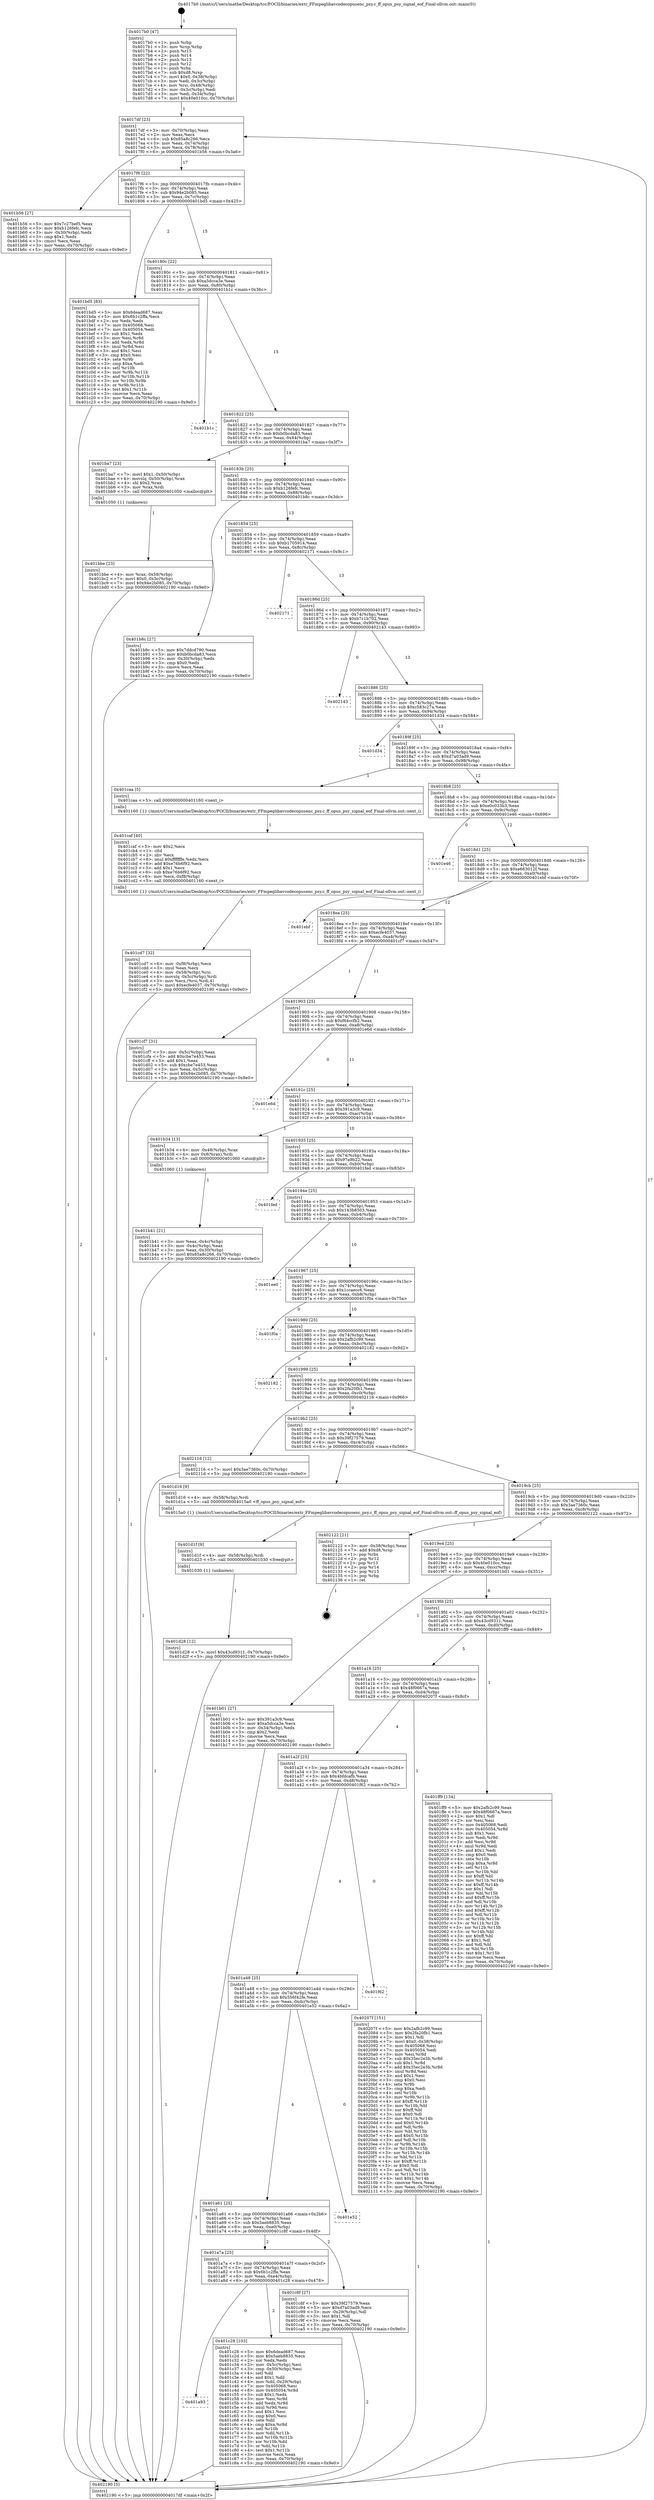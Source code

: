 digraph "0x4017b0" {
  label = "0x4017b0 (/mnt/c/Users/mathe/Desktop/tcc/POCII/binaries/extr_FFmpeglibavcodecopusenc_psy.c_ff_opus_psy_signal_eof_Final-ollvm.out::main(0))"
  labelloc = "t"
  node[shape=record]

  Entry [label="",width=0.3,height=0.3,shape=circle,fillcolor=black,style=filled]
  "0x4017df" [label="{
     0x4017df [23]\l
     | [instrs]\l
     &nbsp;&nbsp;0x4017df \<+3\>: mov -0x70(%rbp),%eax\l
     &nbsp;&nbsp;0x4017e2 \<+2\>: mov %eax,%ecx\l
     &nbsp;&nbsp;0x4017e4 \<+6\>: sub $0x85a8c266,%ecx\l
     &nbsp;&nbsp;0x4017ea \<+3\>: mov %eax,-0x74(%rbp)\l
     &nbsp;&nbsp;0x4017ed \<+3\>: mov %ecx,-0x78(%rbp)\l
     &nbsp;&nbsp;0x4017f0 \<+6\>: je 0000000000401b56 \<main+0x3a6\>\l
  }"]
  "0x401b56" [label="{
     0x401b56 [27]\l
     | [instrs]\l
     &nbsp;&nbsp;0x401b56 \<+5\>: mov $0x7c27bef5,%eax\l
     &nbsp;&nbsp;0x401b5b \<+5\>: mov $0xb126fefc,%ecx\l
     &nbsp;&nbsp;0x401b60 \<+3\>: mov -0x30(%rbp),%edx\l
     &nbsp;&nbsp;0x401b63 \<+3\>: cmp $0x1,%edx\l
     &nbsp;&nbsp;0x401b66 \<+3\>: cmovl %ecx,%eax\l
     &nbsp;&nbsp;0x401b69 \<+3\>: mov %eax,-0x70(%rbp)\l
     &nbsp;&nbsp;0x401b6c \<+5\>: jmp 0000000000402190 \<main+0x9e0\>\l
  }"]
  "0x4017f6" [label="{
     0x4017f6 [22]\l
     | [instrs]\l
     &nbsp;&nbsp;0x4017f6 \<+5\>: jmp 00000000004017fb \<main+0x4b\>\l
     &nbsp;&nbsp;0x4017fb \<+3\>: mov -0x74(%rbp),%eax\l
     &nbsp;&nbsp;0x4017fe \<+5\>: sub $0x94e2b085,%eax\l
     &nbsp;&nbsp;0x401803 \<+3\>: mov %eax,-0x7c(%rbp)\l
     &nbsp;&nbsp;0x401806 \<+6\>: je 0000000000401bd5 \<main+0x425\>\l
  }"]
  Exit [label="",width=0.3,height=0.3,shape=circle,fillcolor=black,style=filled,peripheries=2]
  "0x401bd5" [label="{
     0x401bd5 [83]\l
     | [instrs]\l
     &nbsp;&nbsp;0x401bd5 \<+5\>: mov $0x6dead687,%eax\l
     &nbsp;&nbsp;0x401bda \<+5\>: mov $0x6b1c2ffa,%ecx\l
     &nbsp;&nbsp;0x401bdf \<+2\>: xor %edx,%edx\l
     &nbsp;&nbsp;0x401be1 \<+7\>: mov 0x405068,%esi\l
     &nbsp;&nbsp;0x401be8 \<+7\>: mov 0x405054,%edi\l
     &nbsp;&nbsp;0x401bef \<+3\>: sub $0x1,%edx\l
     &nbsp;&nbsp;0x401bf2 \<+3\>: mov %esi,%r8d\l
     &nbsp;&nbsp;0x401bf5 \<+3\>: add %edx,%r8d\l
     &nbsp;&nbsp;0x401bf8 \<+4\>: imul %r8d,%esi\l
     &nbsp;&nbsp;0x401bfc \<+3\>: and $0x1,%esi\l
     &nbsp;&nbsp;0x401bff \<+3\>: cmp $0x0,%esi\l
     &nbsp;&nbsp;0x401c02 \<+4\>: sete %r9b\l
     &nbsp;&nbsp;0x401c06 \<+3\>: cmp $0xa,%edi\l
     &nbsp;&nbsp;0x401c09 \<+4\>: setl %r10b\l
     &nbsp;&nbsp;0x401c0d \<+3\>: mov %r9b,%r11b\l
     &nbsp;&nbsp;0x401c10 \<+3\>: and %r10b,%r11b\l
     &nbsp;&nbsp;0x401c13 \<+3\>: xor %r10b,%r9b\l
     &nbsp;&nbsp;0x401c16 \<+3\>: or %r9b,%r11b\l
     &nbsp;&nbsp;0x401c19 \<+4\>: test $0x1,%r11b\l
     &nbsp;&nbsp;0x401c1d \<+3\>: cmovne %ecx,%eax\l
     &nbsp;&nbsp;0x401c20 \<+3\>: mov %eax,-0x70(%rbp)\l
     &nbsp;&nbsp;0x401c23 \<+5\>: jmp 0000000000402190 \<main+0x9e0\>\l
  }"]
  "0x40180c" [label="{
     0x40180c [22]\l
     | [instrs]\l
     &nbsp;&nbsp;0x40180c \<+5\>: jmp 0000000000401811 \<main+0x61\>\l
     &nbsp;&nbsp;0x401811 \<+3\>: mov -0x74(%rbp),%eax\l
     &nbsp;&nbsp;0x401814 \<+5\>: sub $0xa5dcca3e,%eax\l
     &nbsp;&nbsp;0x401819 \<+3\>: mov %eax,-0x80(%rbp)\l
     &nbsp;&nbsp;0x40181c \<+6\>: je 0000000000401b1c \<main+0x36c\>\l
  }"]
  "0x401d28" [label="{
     0x401d28 [12]\l
     | [instrs]\l
     &nbsp;&nbsp;0x401d28 \<+7\>: movl $0x43cd9311,-0x70(%rbp)\l
     &nbsp;&nbsp;0x401d2f \<+5\>: jmp 0000000000402190 \<main+0x9e0\>\l
  }"]
  "0x401b1c" [label="{
     0x401b1c\l
  }", style=dashed]
  "0x401822" [label="{
     0x401822 [25]\l
     | [instrs]\l
     &nbsp;&nbsp;0x401822 \<+5\>: jmp 0000000000401827 \<main+0x77\>\l
     &nbsp;&nbsp;0x401827 \<+3\>: mov -0x74(%rbp),%eax\l
     &nbsp;&nbsp;0x40182a \<+5\>: sub $0xb0bcda83,%eax\l
     &nbsp;&nbsp;0x40182f \<+6\>: mov %eax,-0x84(%rbp)\l
     &nbsp;&nbsp;0x401835 \<+6\>: je 0000000000401ba7 \<main+0x3f7\>\l
  }"]
  "0x401d1f" [label="{
     0x401d1f [9]\l
     | [instrs]\l
     &nbsp;&nbsp;0x401d1f \<+4\>: mov -0x58(%rbp),%rdi\l
     &nbsp;&nbsp;0x401d23 \<+5\>: call 0000000000401030 \<free@plt\>\l
     | [calls]\l
     &nbsp;&nbsp;0x401030 \{1\} (unknown)\l
  }"]
  "0x401ba7" [label="{
     0x401ba7 [23]\l
     | [instrs]\l
     &nbsp;&nbsp;0x401ba7 \<+7\>: movl $0x1,-0x50(%rbp)\l
     &nbsp;&nbsp;0x401bae \<+4\>: movslq -0x50(%rbp),%rax\l
     &nbsp;&nbsp;0x401bb2 \<+4\>: shl $0x2,%rax\l
     &nbsp;&nbsp;0x401bb6 \<+3\>: mov %rax,%rdi\l
     &nbsp;&nbsp;0x401bb9 \<+5\>: call 0000000000401050 \<malloc@plt\>\l
     | [calls]\l
     &nbsp;&nbsp;0x401050 \{1\} (unknown)\l
  }"]
  "0x40183b" [label="{
     0x40183b [25]\l
     | [instrs]\l
     &nbsp;&nbsp;0x40183b \<+5\>: jmp 0000000000401840 \<main+0x90\>\l
     &nbsp;&nbsp;0x401840 \<+3\>: mov -0x74(%rbp),%eax\l
     &nbsp;&nbsp;0x401843 \<+5\>: sub $0xb126fefc,%eax\l
     &nbsp;&nbsp;0x401848 \<+6\>: mov %eax,-0x88(%rbp)\l
     &nbsp;&nbsp;0x40184e \<+6\>: je 0000000000401b8c \<main+0x3dc\>\l
  }"]
  "0x401cd7" [label="{
     0x401cd7 [32]\l
     | [instrs]\l
     &nbsp;&nbsp;0x401cd7 \<+6\>: mov -0xf8(%rbp),%ecx\l
     &nbsp;&nbsp;0x401cdd \<+3\>: imul %eax,%ecx\l
     &nbsp;&nbsp;0x401ce0 \<+4\>: mov -0x58(%rbp),%rsi\l
     &nbsp;&nbsp;0x401ce4 \<+4\>: movslq -0x5c(%rbp),%rdi\l
     &nbsp;&nbsp;0x401ce8 \<+3\>: mov %ecx,(%rsi,%rdi,4)\l
     &nbsp;&nbsp;0x401ceb \<+7\>: movl $0xecfe4037,-0x70(%rbp)\l
     &nbsp;&nbsp;0x401cf2 \<+5\>: jmp 0000000000402190 \<main+0x9e0\>\l
  }"]
  "0x401b8c" [label="{
     0x401b8c [27]\l
     | [instrs]\l
     &nbsp;&nbsp;0x401b8c \<+5\>: mov $0x7ddcd790,%eax\l
     &nbsp;&nbsp;0x401b91 \<+5\>: mov $0xb0bcda83,%ecx\l
     &nbsp;&nbsp;0x401b96 \<+3\>: mov -0x30(%rbp),%edx\l
     &nbsp;&nbsp;0x401b99 \<+3\>: cmp $0x0,%edx\l
     &nbsp;&nbsp;0x401b9c \<+3\>: cmove %ecx,%eax\l
     &nbsp;&nbsp;0x401b9f \<+3\>: mov %eax,-0x70(%rbp)\l
     &nbsp;&nbsp;0x401ba2 \<+5\>: jmp 0000000000402190 \<main+0x9e0\>\l
  }"]
  "0x401854" [label="{
     0x401854 [25]\l
     | [instrs]\l
     &nbsp;&nbsp;0x401854 \<+5\>: jmp 0000000000401859 \<main+0xa9\>\l
     &nbsp;&nbsp;0x401859 \<+3\>: mov -0x74(%rbp),%eax\l
     &nbsp;&nbsp;0x40185c \<+5\>: sub $0xb1705914,%eax\l
     &nbsp;&nbsp;0x401861 \<+6\>: mov %eax,-0x8c(%rbp)\l
     &nbsp;&nbsp;0x401867 \<+6\>: je 0000000000402171 \<main+0x9c1\>\l
  }"]
  "0x401caf" [label="{
     0x401caf [40]\l
     | [instrs]\l
     &nbsp;&nbsp;0x401caf \<+5\>: mov $0x2,%ecx\l
     &nbsp;&nbsp;0x401cb4 \<+1\>: cltd\l
     &nbsp;&nbsp;0x401cb5 \<+2\>: idiv %ecx\l
     &nbsp;&nbsp;0x401cb7 \<+6\>: imul $0xfffffffe,%edx,%ecx\l
     &nbsp;&nbsp;0x401cbd \<+6\>: add $0xe76b6f92,%ecx\l
     &nbsp;&nbsp;0x401cc3 \<+3\>: add $0x1,%ecx\l
     &nbsp;&nbsp;0x401cc6 \<+6\>: sub $0xe76b6f92,%ecx\l
     &nbsp;&nbsp;0x401ccc \<+6\>: mov %ecx,-0xf8(%rbp)\l
     &nbsp;&nbsp;0x401cd2 \<+5\>: call 0000000000401160 \<next_i\>\l
     | [calls]\l
     &nbsp;&nbsp;0x401160 \{1\} (/mnt/c/Users/mathe/Desktop/tcc/POCII/binaries/extr_FFmpeglibavcodecopusenc_psy.c_ff_opus_psy_signal_eof_Final-ollvm.out::next_i)\l
  }"]
  "0x402171" [label="{
     0x402171\l
  }", style=dashed]
  "0x40186d" [label="{
     0x40186d [25]\l
     | [instrs]\l
     &nbsp;&nbsp;0x40186d \<+5\>: jmp 0000000000401872 \<main+0xc2\>\l
     &nbsp;&nbsp;0x401872 \<+3\>: mov -0x74(%rbp),%eax\l
     &nbsp;&nbsp;0x401875 \<+5\>: sub $0xb7c1b702,%eax\l
     &nbsp;&nbsp;0x40187a \<+6\>: mov %eax,-0x90(%rbp)\l
     &nbsp;&nbsp;0x401880 \<+6\>: je 0000000000402143 \<main+0x993\>\l
  }"]
  "0x401a93" [label="{
     0x401a93\l
  }", style=dashed]
  "0x402143" [label="{
     0x402143\l
  }", style=dashed]
  "0x401886" [label="{
     0x401886 [25]\l
     | [instrs]\l
     &nbsp;&nbsp;0x401886 \<+5\>: jmp 000000000040188b \<main+0xdb\>\l
     &nbsp;&nbsp;0x40188b \<+3\>: mov -0x74(%rbp),%eax\l
     &nbsp;&nbsp;0x40188e \<+5\>: sub $0xc583c27a,%eax\l
     &nbsp;&nbsp;0x401893 \<+6\>: mov %eax,-0x94(%rbp)\l
     &nbsp;&nbsp;0x401899 \<+6\>: je 0000000000401d34 \<main+0x584\>\l
  }"]
  "0x401c28" [label="{
     0x401c28 [103]\l
     | [instrs]\l
     &nbsp;&nbsp;0x401c28 \<+5\>: mov $0x6dead687,%eax\l
     &nbsp;&nbsp;0x401c2d \<+5\>: mov $0x5aeb8835,%ecx\l
     &nbsp;&nbsp;0x401c32 \<+2\>: xor %edx,%edx\l
     &nbsp;&nbsp;0x401c34 \<+3\>: mov -0x5c(%rbp),%esi\l
     &nbsp;&nbsp;0x401c37 \<+3\>: cmp -0x50(%rbp),%esi\l
     &nbsp;&nbsp;0x401c3a \<+4\>: setl %dil\l
     &nbsp;&nbsp;0x401c3e \<+4\>: and $0x1,%dil\l
     &nbsp;&nbsp;0x401c42 \<+4\>: mov %dil,-0x29(%rbp)\l
     &nbsp;&nbsp;0x401c46 \<+7\>: mov 0x405068,%esi\l
     &nbsp;&nbsp;0x401c4d \<+8\>: mov 0x405054,%r8d\l
     &nbsp;&nbsp;0x401c55 \<+3\>: sub $0x1,%edx\l
     &nbsp;&nbsp;0x401c58 \<+3\>: mov %esi,%r9d\l
     &nbsp;&nbsp;0x401c5b \<+3\>: add %edx,%r9d\l
     &nbsp;&nbsp;0x401c5e \<+4\>: imul %r9d,%esi\l
     &nbsp;&nbsp;0x401c62 \<+3\>: and $0x1,%esi\l
     &nbsp;&nbsp;0x401c65 \<+3\>: cmp $0x0,%esi\l
     &nbsp;&nbsp;0x401c68 \<+4\>: sete %dil\l
     &nbsp;&nbsp;0x401c6c \<+4\>: cmp $0xa,%r8d\l
     &nbsp;&nbsp;0x401c70 \<+4\>: setl %r10b\l
     &nbsp;&nbsp;0x401c74 \<+3\>: mov %dil,%r11b\l
     &nbsp;&nbsp;0x401c77 \<+3\>: and %r10b,%r11b\l
     &nbsp;&nbsp;0x401c7a \<+3\>: xor %r10b,%dil\l
     &nbsp;&nbsp;0x401c7d \<+3\>: or %dil,%r11b\l
     &nbsp;&nbsp;0x401c80 \<+4\>: test $0x1,%r11b\l
     &nbsp;&nbsp;0x401c84 \<+3\>: cmovne %ecx,%eax\l
     &nbsp;&nbsp;0x401c87 \<+3\>: mov %eax,-0x70(%rbp)\l
     &nbsp;&nbsp;0x401c8a \<+5\>: jmp 0000000000402190 \<main+0x9e0\>\l
  }"]
  "0x401d34" [label="{
     0x401d34\l
  }", style=dashed]
  "0x40189f" [label="{
     0x40189f [25]\l
     | [instrs]\l
     &nbsp;&nbsp;0x40189f \<+5\>: jmp 00000000004018a4 \<main+0xf4\>\l
     &nbsp;&nbsp;0x4018a4 \<+3\>: mov -0x74(%rbp),%eax\l
     &nbsp;&nbsp;0x4018a7 \<+5\>: sub $0xd7a03ad9,%eax\l
     &nbsp;&nbsp;0x4018ac \<+6\>: mov %eax,-0x98(%rbp)\l
     &nbsp;&nbsp;0x4018b2 \<+6\>: je 0000000000401caa \<main+0x4fa\>\l
  }"]
  "0x401a7a" [label="{
     0x401a7a [25]\l
     | [instrs]\l
     &nbsp;&nbsp;0x401a7a \<+5\>: jmp 0000000000401a7f \<main+0x2cf\>\l
     &nbsp;&nbsp;0x401a7f \<+3\>: mov -0x74(%rbp),%eax\l
     &nbsp;&nbsp;0x401a82 \<+5\>: sub $0x6b1c2ffa,%eax\l
     &nbsp;&nbsp;0x401a87 \<+6\>: mov %eax,-0xe4(%rbp)\l
     &nbsp;&nbsp;0x401a8d \<+6\>: je 0000000000401c28 \<main+0x478\>\l
  }"]
  "0x401caa" [label="{
     0x401caa [5]\l
     | [instrs]\l
     &nbsp;&nbsp;0x401caa \<+5\>: call 0000000000401160 \<next_i\>\l
     | [calls]\l
     &nbsp;&nbsp;0x401160 \{1\} (/mnt/c/Users/mathe/Desktop/tcc/POCII/binaries/extr_FFmpeglibavcodecopusenc_psy.c_ff_opus_psy_signal_eof_Final-ollvm.out::next_i)\l
  }"]
  "0x4018b8" [label="{
     0x4018b8 [25]\l
     | [instrs]\l
     &nbsp;&nbsp;0x4018b8 \<+5\>: jmp 00000000004018bd \<main+0x10d\>\l
     &nbsp;&nbsp;0x4018bd \<+3\>: mov -0x74(%rbp),%eax\l
     &nbsp;&nbsp;0x4018c0 \<+5\>: sub $0xe0c033b3,%eax\l
     &nbsp;&nbsp;0x4018c5 \<+6\>: mov %eax,-0x9c(%rbp)\l
     &nbsp;&nbsp;0x4018cb \<+6\>: je 0000000000401e46 \<main+0x696\>\l
  }"]
  "0x401c8f" [label="{
     0x401c8f [27]\l
     | [instrs]\l
     &nbsp;&nbsp;0x401c8f \<+5\>: mov $0x39f27579,%eax\l
     &nbsp;&nbsp;0x401c94 \<+5\>: mov $0xd7a03ad9,%ecx\l
     &nbsp;&nbsp;0x401c99 \<+3\>: mov -0x29(%rbp),%dl\l
     &nbsp;&nbsp;0x401c9c \<+3\>: test $0x1,%dl\l
     &nbsp;&nbsp;0x401c9f \<+3\>: cmovne %ecx,%eax\l
     &nbsp;&nbsp;0x401ca2 \<+3\>: mov %eax,-0x70(%rbp)\l
     &nbsp;&nbsp;0x401ca5 \<+5\>: jmp 0000000000402190 \<main+0x9e0\>\l
  }"]
  "0x401e46" [label="{
     0x401e46\l
  }", style=dashed]
  "0x4018d1" [label="{
     0x4018d1 [25]\l
     | [instrs]\l
     &nbsp;&nbsp;0x4018d1 \<+5\>: jmp 00000000004018d6 \<main+0x126\>\l
     &nbsp;&nbsp;0x4018d6 \<+3\>: mov -0x74(%rbp),%eax\l
     &nbsp;&nbsp;0x4018d9 \<+5\>: sub $0xe663012f,%eax\l
     &nbsp;&nbsp;0x4018de \<+6\>: mov %eax,-0xa0(%rbp)\l
     &nbsp;&nbsp;0x4018e4 \<+6\>: je 0000000000401ebf \<main+0x70f\>\l
  }"]
  "0x401a61" [label="{
     0x401a61 [25]\l
     | [instrs]\l
     &nbsp;&nbsp;0x401a61 \<+5\>: jmp 0000000000401a66 \<main+0x2b6\>\l
     &nbsp;&nbsp;0x401a66 \<+3\>: mov -0x74(%rbp),%eax\l
     &nbsp;&nbsp;0x401a69 \<+5\>: sub $0x5aeb8835,%eax\l
     &nbsp;&nbsp;0x401a6e \<+6\>: mov %eax,-0xe0(%rbp)\l
     &nbsp;&nbsp;0x401a74 \<+6\>: je 0000000000401c8f \<main+0x4df\>\l
  }"]
  "0x401ebf" [label="{
     0x401ebf\l
  }", style=dashed]
  "0x4018ea" [label="{
     0x4018ea [25]\l
     | [instrs]\l
     &nbsp;&nbsp;0x4018ea \<+5\>: jmp 00000000004018ef \<main+0x13f\>\l
     &nbsp;&nbsp;0x4018ef \<+3\>: mov -0x74(%rbp),%eax\l
     &nbsp;&nbsp;0x4018f2 \<+5\>: sub $0xecfe4037,%eax\l
     &nbsp;&nbsp;0x4018f7 \<+6\>: mov %eax,-0xa4(%rbp)\l
     &nbsp;&nbsp;0x4018fd \<+6\>: je 0000000000401cf7 \<main+0x547\>\l
  }"]
  "0x401e52" [label="{
     0x401e52\l
  }", style=dashed]
  "0x401cf7" [label="{
     0x401cf7 [31]\l
     | [instrs]\l
     &nbsp;&nbsp;0x401cf7 \<+3\>: mov -0x5c(%rbp),%eax\l
     &nbsp;&nbsp;0x401cfa \<+5\>: add $0xcbe7e453,%eax\l
     &nbsp;&nbsp;0x401cff \<+3\>: add $0x1,%eax\l
     &nbsp;&nbsp;0x401d02 \<+5\>: sub $0xcbe7e453,%eax\l
     &nbsp;&nbsp;0x401d07 \<+3\>: mov %eax,-0x5c(%rbp)\l
     &nbsp;&nbsp;0x401d0a \<+7\>: movl $0x94e2b085,-0x70(%rbp)\l
     &nbsp;&nbsp;0x401d11 \<+5\>: jmp 0000000000402190 \<main+0x9e0\>\l
  }"]
  "0x401903" [label="{
     0x401903 [25]\l
     | [instrs]\l
     &nbsp;&nbsp;0x401903 \<+5\>: jmp 0000000000401908 \<main+0x158\>\l
     &nbsp;&nbsp;0x401908 \<+3\>: mov -0x74(%rbp),%eax\l
     &nbsp;&nbsp;0x40190b \<+5\>: sub $0xf64ccfb2,%eax\l
     &nbsp;&nbsp;0x401910 \<+6\>: mov %eax,-0xa8(%rbp)\l
     &nbsp;&nbsp;0x401916 \<+6\>: je 0000000000401e6d \<main+0x6bd\>\l
  }"]
  "0x401a48" [label="{
     0x401a48 [25]\l
     | [instrs]\l
     &nbsp;&nbsp;0x401a48 \<+5\>: jmp 0000000000401a4d \<main+0x29d\>\l
     &nbsp;&nbsp;0x401a4d \<+3\>: mov -0x74(%rbp),%eax\l
     &nbsp;&nbsp;0x401a50 \<+5\>: sub $0x556f42fe,%eax\l
     &nbsp;&nbsp;0x401a55 \<+6\>: mov %eax,-0xdc(%rbp)\l
     &nbsp;&nbsp;0x401a5b \<+6\>: je 0000000000401e52 \<main+0x6a2\>\l
  }"]
  "0x401e6d" [label="{
     0x401e6d\l
  }", style=dashed]
  "0x40191c" [label="{
     0x40191c [25]\l
     | [instrs]\l
     &nbsp;&nbsp;0x40191c \<+5\>: jmp 0000000000401921 \<main+0x171\>\l
     &nbsp;&nbsp;0x401921 \<+3\>: mov -0x74(%rbp),%eax\l
     &nbsp;&nbsp;0x401924 \<+5\>: sub $0x391a3c9,%eax\l
     &nbsp;&nbsp;0x401929 \<+6\>: mov %eax,-0xac(%rbp)\l
     &nbsp;&nbsp;0x40192f \<+6\>: je 0000000000401b34 \<main+0x384\>\l
  }"]
  "0x401f62" [label="{
     0x401f62\l
  }", style=dashed]
  "0x401b34" [label="{
     0x401b34 [13]\l
     | [instrs]\l
     &nbsp;&nbsp;0x401b34 \<+4\>: mov -0x48(%rbp),%rax\l
     &nbsp;&nbsp;0x401b38 \<+4\>: mov 0x8(%rax),%rdi\l
     &nbsp;&nbsp;0x401b3c \<+5\>: call 0000000000401060 \<atoi@plt\>\l
     | [calls]\l
     &nbsp;&nbsp;0x401060 \{1\} (unknown)\l
  }"]
  "0x401935" [label="{
     0x401935 [25]\l
     | [instrs]\l
     &nbsp;&nbsp;0x401935 \<+5\>: jmp 000000000040193a \<main+0x18a\>\l
     &nbsp;&nbsp;0x40193a \<+3\>: mov -0x74(%rbp),%eax\l
     &nbsp;&nbsp;0x40193d \<+5\>: sub $0x97a9b22,%eax\l
     &nbsp;&nbsp;0x401942 \<+6\>: mov %eax,-0xb0(%rbp)\l
     &nbsp;&nbsp;0x401948 \<+6\>: je 0000000000401fed \<main+0x83d\>\l
  }"]
  "0x401a2f" [label="{
     0x401a2f [25]\l
     | [instrs]\l
     &nbsp;&nbsp;0x401a2f \<+5\>: jmp 0000000000401a34 \<main+0x284\>\l
     &nbsp;&nbsp;0x401a34 \<+3\>: mov -0x74(%rbp),%eax\l
     &nbsp;&nbsp;0x401a37 \<+5\>: sub $0x4bfdcafb,%eax\l
     &nbsp;&nbsp;0x401a3c \<+6\>: mov %eax,-0xd8(%rbp)\l
     &nbsp;&nbsp;0x401a42 \<+6\>: je 0000000000401f62 \<main+0x7b2\>\l
  }"]
  "0x401fed" [label="{
     0x401fed\l
  }", style=dashed]
  "0x40194e" [label="{
     0x40194e [25]\l
     | [instrs]\l
     &nbsp;&nbsp;0x40194e \<+5\>: jmp 0000000000401953 \<main+0x1a3\>\l
     &nbsp;&nbsp;0x401953 \<+3\>: mov -0x74(%rbp),%eax\l
     &nbsp;&nbsp;0x401956 \<+5\>: sub $0x143b8503,%eax\l
     &nbsp;&nbsp;0x40195b \<+6\>: mov %eax,-0xb4(%rbp)\l
     &nbsp;&nbsp;0x401961 \<+6\>: je 0000000000401ee0 \<main+0x730\>\l
  }"]
  "0x40207f" [label="{
     0x40207f [151]\l
     | [instrs]\l
     &nbsp;&nbsp;0x40207f \<+5\>: mov $0x2afb2c99,%eax\l
     &nbsp;&nbsp;0x402084 \<+5\>: mov $0x2fa20fb1,%ecx\l
     &nbsp;&nbsp;0x402089 \<+2\>: mov $0x1,%dl\l
     &nbsp;&nbsp;0x40208b \<+7\>: movl $0x0,-0x38(%rbp)\l
     &nbsp;&nbsp;0x402092 \<+7\>: mov 0x405068,%esi\l
     &nbsp;&nbsp;0x402099 \<+7\>: mov 0x405054,%edi\l
     &nbsp;&nbsp;0x4020a0 \<+3\>: mov %esi,%r8d\l
     &nbsp;&nbsp;0x4020a3 \<+7\>: sub $0x35ec2e3b,%r8d\l
     &nbsp;&nbsp;0x4020aa \<+4\>: sub $0x1,%r8d\l
     &nbsp;&nbsp;0x4020ae \<+7\>: add $0x35ec2e3b,%r8d\l
     &nbsp;&nbsp;0x4020b5 \<+4\>: imul %r8d,%esi\l
     &nbsp;&nbsp;0x4020b9 \<+3\>: and $0x1,%esi\l
     &nbsp;&nbsp;0x4020bc \<+3\>: cmp $0x0,%esi\l
     &nbsp;&nbsp;0x4020bf \<+4\>: sete %r9b\l
     &nbsp;&nbsp;0x4020c3 \<+3\>: cmp $0xa,%edi\l
     &nbsp;&nbsp;0x4020c6 \<+4\>: setl %r10b\l
     &nbsp;&nbsp;0x4020ca \<+3\>: mov %r9b,%r11b\l
     &nbsp;&nbsp;0x4020cd \<+4\>: xor $0xff,%r11b\l
     &nbsp;&nbsp;0x4020d1 \<+3\>: mov %r10b,%bl\l
     &nbsp;&nbsp;0x4020d4 \<+3\>: xor $0xff,%bl\l
     &nbsp;&nbsp;0x4020d7 \<+3\>: xor $0x0,%dl\l
     &nbsp;&nbsp;0x4020da \<+3\>: mov %r11b,%r14b\l
     &nbsp;&nbsp;0x4020dd \<+4\>: and $0x0,%r14b\l
     &nbsp;&nbsp;0x4020e1 \<+3\>: and %dl,%r9b\l
     &nbsp;&nbsp;0x4020e4 \<+3\>: mov %bl,%r15b\l
     &nbsp;&nbsp;0x4020e7 \<+4\>: and $0x0,%r15b\l
     &nbsp;&nbsp;0x4020eb \<+3\>: and %dl,%r10b\l
     &nbsp;&nbsp;0x4020ee \<+3\>: or %r9b,%r14b\l
     &nbsp;&nbsp;0x4020f1 \<+3\>: or %r10b,%r15b\l
     &nbsp;&nbsp;0x4020f4 \<+3\>: xor %r15b,%r14b\l
     &nbsp;&nbsp;0x4020f7 \<+3\>: or %bl,%r11b\l
     &nbsp;&nbsp;0x4020fa \<+4\>: xor $0xff,%r11b\l
     &nbsp;&nbsp;0x4020fe \<+3\>: or $0x0,%dl\l
     &nbsp;&nbsp;0x402101 \<+3\>: and %dl,%r11b\l
     &nbsp;&nbsp;0x402104 \<+3\>: or %r11b,%r14b\l
     &nbsp;&nbsp;0x402107 \<+4\>: test $0x1,%r14b\l
     &nbsp;&nbsp;0x40210b \<+3\>: cmovne %ecx,%eax\l
     &nbsp;&nbsp;0x40210e \<+3\>: mov %eax,-0x70(%rbp)\l
     &nbsp;&nbsp;0x402111 \<+5\>: jmp 0000000000402190 \<main+0x9e0\>\l
  }"]
  "0x401ee0" [label="{
     0x401ee0\l
  }", style=dashed]
  "0x401967" [label="{
     0x401967 [25]\l
     | [instrs]\l
     &nbsp;&nbsp;0x401967 \<+5\>: jmp 000000000040196c \<main+0x1bc\>\l
     &nbsp;&nbsp;0x40196c \<+3\>: mov -0x74(%rbp),%eax\l
     &nbsp;&nbsp;0x40196f \<+5\>: sub $0x1ccaecc6,%eax\l
     &nbsp;&nbsp;0x401974 \<+6\>: mov %eax,-0xb8(%rbp)\l
     &nbsp;&nbsp;0x40197a \<+6\>: je 0000000000401f0a \<main+0x75a\>\l
  }"]
  "0x401a16" [label="{
     0x401a16 [25]\l
     | [instrs]\l
     &nbsp;&nbsp;0x401a16 \<+5\>: jmp 0000000000401a1b \<main+0x26b\>\l
     &nbsp;&nbsp;0x401a1b \<+3\>: mov -0x74(%rbp),%eax\l
     &nbsp;&nbsp;0x401a1e \<+5\>: sub $0x48f0667a,%eax\l
     &nbsp;&nbsp;0x401a23 \<+6\>: mov %eax,-0xd4(%rbp)\l
     &nbsp;&nbsp;0x401a29 \<+6\>: je 000000000040207f \<main+0x8cf\>\l
  }"]
  "0x401f0a" [label="{
     0x401f0a\l
  }", style=dashed]
  "0x401980" [label="{
     0x401980 [25]\l
     | [instrs]\l
     &nbsp;&nbsp;0x401980 \<+5\>: jmp 0000000000401985 \<main+0x1d5\>\l
     &nbsp;&nbsp;0x401985 \<+3\>: mov -0x74(%rbp),%eax\l
     &nbsp;&nbsp;0x401988 \<+5\>: sub $0x2afb2c99,%eax\l
     &nbsp;&nbsp;0x40198d \<+6\>: mov %eax,-0xbc(%rbp)\l
     &nbsp;&nbsp;0x401993 \<+6\>: je 0000000000402182 \<main+0x9d2\>\l
  }"]
  "0x401ff9" [label="{
     0x401ff9 [134]\l
     | [instrs]\l
     &nbsp;&nbsp;0x401ff9 \<+5\>: mov $0x2afb2c99,%eax\l
     &nbsp;&nbsp;0x401ffe \<+5\>: mov $0x48f0667a,%ecx\l
     &nbsp;&nbsp;0x402003 \<+2\>: mov $0x1,%dl\l
     &nbsp;&nbsp;0x402005 \<+2\>: xor %esi,%esi\l
     &nbsp;&nbsp;0x402007 \<+7\>: mov 0x405068,%edi\l
     &nbsp;&nbsp;0x40200e \<+8\>: mov 0x405054,%r8d\l
     &nbsp;&nbsp;0x402016 \<+3\>: sub $0x1,%esi\l
     &nbsp;&nbsp;0x402019 \<+3\>: mov %edi,%r9d\l
     &nbsp;&nbsp;0x40201c \<+3\>: add %esi,%r9d\l
     &nbsp;&nbsp;0x40201f \<+4\>: imul %r9d,%edi\l
     &nbsp;&nbsp;0x402023 \<+3\>: and $0x1,%edi\l
     &nbsp;&nbsp;0x402026 \<+3\>: cmp $0x0,%edi\l
     &nbsp;&nbsp;0x402029 \<+4\>: sete %r10b\l
     &nbsp;&nbsp;0x40202d \<+4\>: cmp $0xa,%r8d\l
     &nbsp;&nbsp;0x402031 \<+4\>: setl %r11b\l
     &nbsp;&nbsp;0x402035 \<+3\>: mov %r10b,%bl\l
     &nbsp;&nbsp;0x402038 \<+3\>: xor $0xff,%bl\l
     &nbsp;&nbsp;0x40203b \<+3\>: mov %r11b,%r14b\l
     &nbsp;&nbsp;0x40203e \<+4\>: xor $0xff,%r14b\l
     &nbsp;&nbsp;0x402042 \<+3\>: xor $0x1,%dl\l
     &nbsp;&nbsp;0x402045 \<+3\>: mov %bl,%r15b\l
     &nbsp;&nbsp;0x402048 \<+4\>: and $0xff,%r15b\l
     &nbsp;&nbsp;0x40204c \<+3\>: and %dl,%r10b\l
     &nbsp;&nbsp;0x40204f \<+3\>: mov %r14b,%r12b\l
     &nbsp;&nbsp;0x402052 \<+4\>: and $0xff,%r12b\l
     &nbsp;&nbsp;0x402056 \<+3\>: and %dl,%r11b\l
     &nbsp;&nbsp;0x402059 \<+3\>: or %r10b,%r15b\l
     &nbsp;&nbsp;0x40205c \<+3\>: or %r11b,%r12b\l
     &nbsp;&nbsp;0x40205f \<+3\>: xor %r12b,%r15b\l
     &nbsp;&nbsp;0x402062 \<+3\>: or %r14b,%bl\l
     &nbsp;&nbsp;0x402065 \<+3\>: xor $0xff,%bl\l
     &nbsp;&nbsp;0x402068 \<+3\>: or $0x1,%dl\l
     &nbsp;&nbsp;0x40206b \<+2\>: and %dl,%bl\l
     &nbsp;&nbsp;0x40206d \<+3\>: or %bl,%r15b\l
     &nbsp;&nbsp;0x402070 \<+4\>: test $0x1,%r15b\l
     &nbsp;&nbsp;0x402074 \<+3\>: cmovne %ecx,%eax\l
     &nbsp;&nbsp;0x402077 \<+3\>: mov %eax,-0x70(%rbp)\l
     &nbsp;&nbsp;0x40207a \<+5\>: jmp 0000000000402190 \<main+0x9e0\>\l
  }"]
  "0x402182" [label="{
     0x402182\l
  }", style=dashed]
  "0x401999" [label="{
     0x401999 [25]\l
     | [instrs]\l
     &nbsp;&nbsp;0x401999 \<+5\>: jmp 000000000040199e \<main+0x1ee\>\l
     &nbsp;&nbsp;0x40199e \<+3\>: mov -0x74(%rbp),%eax\l
     &nbsp;&nbsp;0x4019a1 \<+5\>: sub $0x2fa20fb1,%eax\l
     &nbsp;&nbsp;0x4019a6 \<+6\>: mov %eax,-0xc0(%rbp)\l
     &nbsp;&nbsp;0x4019ac \<+6\>: je 0000000000402116 \<main+0x966\>\l
  }"]
  "0x401bbe" [label="{
     0x401bbe [23]\l
     | [instrs]\l
     &nbsp;&nbsp;0x401bbe \<+4\>: mov %rax,-0x58(%rbp)\l
     &nbsp;&nbsp;0x401bc2 \<+7\>: movl $0x0,-0x5c(%rbp)\l
     &nbsp;&nbsp;0x401bc9 \<+7\>: movl $0x94e2b085,-0x70(%rbp)\l
     &nbsp;&nbsp;0x401bd0 \<+5\>: jmp 0000000000402190 \<main+0x9e0\>\l
  }"]
  "0x402116" [label="{
     0x402116 [12]\l
     | [instrs]\l
     &nbsp;&nbsp;0x402116 \<+7\>: movl $0x3ae7360c,-0x70(%rbp)\l
     &nbsp;&nbsp;0x40211d \<+5\>: jmp 0000000000402190 \<main+0x9e0\>\l
  }"]
  "0x4019b2" [label="{
     0x4019b2 [25]\l
     | [instrs]\l
     &nbsp;&nbsp;0x4019b2 \<+5\>: jmp 00000000004019b7 \<main+0x207\>\l
     &nbsp;&nbsp;0x4019b7 \<+3\>: mov -0x74(%rbp),%eax\l
     &nbsp;&nbsp;0x4019ba \<+5\>: sub $0x39f27579,%eax\l
     &nbsp;&nbsp;0x4019bf \<+6\>: mov %eax,-0xc4(%rbp)\l
     &nbsp;&nbsp;0x4019c5 \<+6\>: je 0000000000401d16 \<main+0x566\>\l
  }"]
  "0x401b41" [label="{
     0x401b41 [21]\l
     | [instrs]\l
     &nbsp;&nbsp;0x401b41 \<+3\>: mov %eax,-0x4c(%rbp)\l
     &nbsp;&nbsp;0x401b44 \<+3\>: mov -0x4c(%rbp),%eax\l
     &nbsp;&nbsp;0x401b47 \<+3\>: mov %eax,-0x30(%rbp)\l
     &nbsp;&nbsp;0x401b4a \<+7\>: movl $0x85a8c266,-0x70(%rbp)\l
     &nbsp;&nbsp;0x401b51 \<+5\>: jmp 0000000000402190 \<main+0x9e0\>\l
  }"]
  "0x401d16" [label="{
     0x401d16 [9]\l
     | [instrs]\l
     &nbsp;&nbsp;0x401d16 \<+4\>: mov -0x58(%rbp),%rdi\l
     &nbsp;&nbsp;0x401d1a \<+5\>: call 00000000004015a0 \<ff_opus_psy_signal_eof\>\l
     | [calls]\l
     &nbsp;&nbsp;0x4015a0 \{1\} (/mnt/c/Users/mathe/Desktop/tcc/POCII/binaries/extr_FFmpeglibavcodecopusenc_psy.c_ff_opus_psy_signal_eof_Final-ollvm.out::ff_opus_psy_signal_eof)\l
  }"]
  "0x4019cb" [label="{
     0x4019cb [25]\l
     | [instrs]\l
     &nbsp;&nbsp;0x4019cb \<+5\>: jmp 00000000004019d0 \<main+0x220\>\l
     &nbsp;&nbsp;0x4019d0 \<+3\>: mov -0x74(%rbp),%eax\l
     &nbsp;&nbsp;0x4019d3 \<+5\>: sub $0x3ae7360c,%eax\l
     &nbsp;&nbsp;0x4019d8 \<+6\>: mov %eax,-0xc8(%rbp)\l
     &nbsp;&nbsp;0x4019de \<+6\>: je 0000000000402122 \<main+0x972\>\l
  }"]
  "0x4017b0" [label="{
     0x4017b0 [47]\l
     | [instrs]\l
     &nbsp;&nbsp;0x4017b0 \<+1\>: push %rbp\l
     &nbsp;&nbsp;0x4017b1 \<+3\>: mov %rsp,%rbp\l
     &nbsp;&nbsp;0x4017b4 \<+2\>: push %r15\l
     &nbsp;&nbsp;0x4017b6 \<+2\>: push %r14\l
     &nbsp;&nbsp;0x4017b8 \<+2\>: push %r13\l
     &nbsp;&nbsp;0x4017ba \<+2\>: push %r12\l
     &nbsp;&nbsp;0x4017bc \<+1\>: push %rbx\l
     &nbsp;&nbsp;0x4017bd \<+7\>: sub $0xd8,%rsp\l
     &nbsp;&nbsp;0x4017c4 \<+7\>: movl $0x0,-0x38(%rbp)\l
     &nbsp;&nbsp;0x4017cb \<+3\>: mov %edi,-0x3c(%rbp)\l
     &nbsp;&nbsp;0x4017ce \<+4\>: mov %rsi,-0x48(%rbp)\l
     &nbsp;&nbsp;0x4017d2 \<+3\>: mov -0x3c(%rbp),%edi\l
     &nbsp;&nbsp;0x4017d5 \<+3\>: mov %edi,-0x34(%rbp)\l
     &nbsp;&nbsp;0x4017d8 \<+7\>: movl $0x40e010cc,-0x70(%rbp)\l
  }"]
  "0x402122" [label="{
     0x402122 [21]\l
     | [instrs]\l
     &nbsp;&nbsp;0x402122 \<+3\>: mov -0x38(%rbp),%eax\l
     &nbsp;&nbsp;0x402125 \<+7\>: add $0xd8,%rsp\l
     &nbsp;&nbsp;0x40212c \<+1\>: pop %rbx\l
     &nbsp;&nbsp;0x40212d \<+2\>: pop %r12\l
     &nbsp;&nbsp;0x40212f \<+2\>: pop %r13\l
     &nbsp;&nbsp;0x402131 \<+2\>: pop %r14\l
     &nbsp;&nbsp;0x402133 \<+2\>: pop %r15\l
     &nbsp;&nbsp;0x402135 \<+1\>: pop %rbp\l
     &nbsp;&nbsp;0x402136 \<+1\>: ret\l
  }"]
  "0x4019e4" [label="{
     0x4019e4 [25]\l
     | [instrs]\l
     &nbsp;&nbsp;0x4019e4 \<+5\>: jmp 00000000004019e9 \<main+0x239\>\l
     &nbsp;&nbsp;0x4019e9 \<+3\>: mov -0x74(%rbp),%eax\l
     &nbsp;&nbsp;0x4019ec \<+5\>: sub $0x40e010cc,%eax\l
     &nbsp;&nbsp;0x4019f1 \<+6\>: mov %eax,-0xcc(%rbp)\l
     &nbsp;&nbsp;0x4019f7 \<+6\>: je 0000000000401b01 \<main+0x351\>\l
  }"]
  "0x402190" [label="{
     0x402190 [5]\l
     | [instrs]\l
     &nbsp;&nbsp;0x402190 \<+5\>: jmp 00000000004017df \<main+0x2f\>\l
  }"]
  "0x401b01" [label="{
     0x401b01 [27]\l
     | [instrs]\l
     &nbsp;&nbsp;0x401b01 \<+5\>: mov $0x391a3c9,%eax\l
     &nbsp;&nbsp;0x401b06 \<+5\>: mov $0xa5dcca3e,%ecx\l
     &nbsp;&nbsp;0x401b0b \<+3\>: mov -0x34(%rbp),%edx\l
     &nbsp;&nbsp;0x401b0e \<+3\>: cmp $0x2,%edx\l
     &nbsp;&nbsp;0x401b11 \<+3\>: cmovne %ecx,%eax\l
     &nbsp;&nbsp;0x401b14 \<+3\>: mov %eax,-0x70(%rbp)\l
     &nbsp;&nbsp;0x401b17 \<+5\>: jmp 0000000000402190 \<main+0x9e0\>\l
  }"]
  "0x4019fd" [label="{
     0x4019fd [25]\l
     | [instrs]\l
     &nbsp;&nbsp;0x4019fd \<+5\>: jmp 0000000000401a02 \<main+0x252\>\l
     &nbsp;&nbsp;0x401a02 \<+3\>: mov -0x74(%rbp),%eax\l
     &nbsp;&nbsp;0x401a05 \<+5\>: sub $0x43cd9311,%eax\l
     &nbsp;&nbsp;0x401a0a \<+6\>: mov %eax,-0xd0(%rbp)\l
     &nbsp;&nbsp;0x401a10 \<+6\>: je 0000000000401ff9 \<main+0x849\>\l
  }"]
  Entry -> "0x4017b0" [label=" 1"]
  "0x4017df" -> "0x401b56" [label=" 1"]
  "0x4017df" -> "0x4017f6" [label=" 17"]
  "0x402122" -> Exit [label=" 1"]
  "0x4017f6" -> "0x401bd5" [label=" 2"]
  "0x4017f6" -> "0x40180c" [label=" 15"]
  "0x402116" -> "0x402190" [label=" 1"]
  "0x40180c" -> "0x401b1c" [label=" 0"]
  "0x40180c" -> "0x401822" [label=" 15"]
  "0x40207f" -> "0x402190" [label=" 1"]
  "0x401822" -> "0x401ba7" [label=" 1"]
  "0x401822" -> "0x40183b" [label=" 14"]
  "0x401ff9" -> "0x402190" [label=" 1"]
  "0x40183b" -> "0x401b8c" [label=" 1"]
  "0x40183b" -> "0x401854" [label=" 13"]
  "0x401d28" -> "0x402190" [label=" 1"]
  "0x401854" -> "0x402171" [label=" 0"]
  "0x401854" -> "0x40186d" [label=" 13"]
  "0x401d1f" -> "0x401d28" [label=" 1"]
  "0x40186d" -> "0x402143" [label=" 0"]
  "0x40186d" -> "0x401886" [label=" 13"]
  "0x401d16" -> "0x401d1f" [label=" 1"]
  "0x401886" -> "0x401d34" [label=" 0"]
  "0x401886" -> "0x40189f" [label=" 13"]
  "0x401cf7" -> "0x402190" [label=" 1"]
  "0x40189f" -> "0x401caa" [label=" 1"]
  "0x40189f" -> "0x4018b8" [label=" 12"]
  "0x401caf" -> "0x401cd7" [label=" 1"]
  "0x4018b8" -> "0x401e46" [label=" 0"]
  "0x4018b8" -> "0x4018d1" [label=" 12"]
  "0x401caa" -> "0x401caf" [label=" 1"]
  "0x4018d1" -> "0x401ebf" [label=" 0"]
  "0x4018d1" -> "0x4018ea" [label=" 12"]
  "0x401c28" -> "0x402190" [label=" 2"]
  "0x4018ea" -> "0x401cf7" [label=" 1"]
  "0x4018ea" -> "0x401903" [label=" 11"]
  "0x401a7a" -> "0x401a93" [label=" 0"]
  "0x401903" -> "0x401e6d" [label=" 0"]
  "0x401903" -> "0x40191c" [label=" 11"]
  "0x401cd7" -> "0x402190" [label=" 1"]
  "0x40191c" -> "0x401b34" [label=" 1"]
  "0x40191c" -> "0x401935" [label=" 10"]
  "0x401a61" -> "0x401a7a" [label=" 2"]
  "0x401935" -> "0x401fed" [label=" 0"]
  "0x401935" -> "0x40194e" [label=" 10"]
  "0x401c8f" -> "0x402190" [label=" 2"]
  "0x40194e" -> "0x401ee0" [label=" 0"]
  "0x40194e" -> "0x401967" [label=" 10"]
  "0x401a48" -> "0x401a61" [label=" 4"]
  "0x401967" -> "0x401f0a" [label=" 0"]
  "0x401967" -> "0x401980" [label=" 10"]
  "0x401a7a" -> "0x401c28" [label=" 2"]
  "0x401980" -> "0x402182" [label=" 0"]
  "0x401980" -> "0x401999" [label=" 10"]
  "0x401a2f" -> "0x401a48" [label=" 4"]
  "0x401999" -> "0x402116" [label=" 1"]
  "0x401999" -> "0x4019b2" [label=" 9"]
  "0x401a61" -> "0x401c8f" [label=" 2"]
  "0x4019b2" -> "0x401d16" [label=" 1"]
  "0x4019b2" -> "0x4019cb" [label=" 8"]
  "0x401a16" -> "0x401a2f" [label=" 4"]
  "0x4019cb" -> "0x402122" [label=" 1"]
  "0x4019cb" -> "0x4019e4" [label=" 7"]
  "0x401a16" -> "0x40207f" [label=" 1"]
  "0x4019e4" -> "0x401b01" [label=" 1"]
  "0x4019e4" -> "0x4019fd" [label=" 6"]
  "0x401b01" -> "0x402190" [label=" 1"]
  "0x4017b0" -> "0x4017df" [label=" 1"]
  "0x402190" -> "0x4017df" [label=" 17"]
  "0x401b34" -> "0x401b41" [label=" 1"]
  "0x401b41" -> "0x402190" [label=" 1"]
  "0x401b56" -> "0x402190" [label=" 1"]
  "0x401b8c" -> "0x402190" [label=" 1"]
  "0x401ba7" -> "0x401bbe" [label=" 1"]
  "0x401bbe" -> "0x402190" [label=" 1"]
  "0x401bd5" -> "0x402190" [label=" 2"]
  "0x401a2f" -> "0x401f62" [label=" 0"]
  "0x4019fd" -> "0x401ff9" [label=" 1"]
  "0x4019fd" -> "0x401a16" [label=" 5"]
  "0x401a48" -> "0x401e52" [label=" 0"]
}
